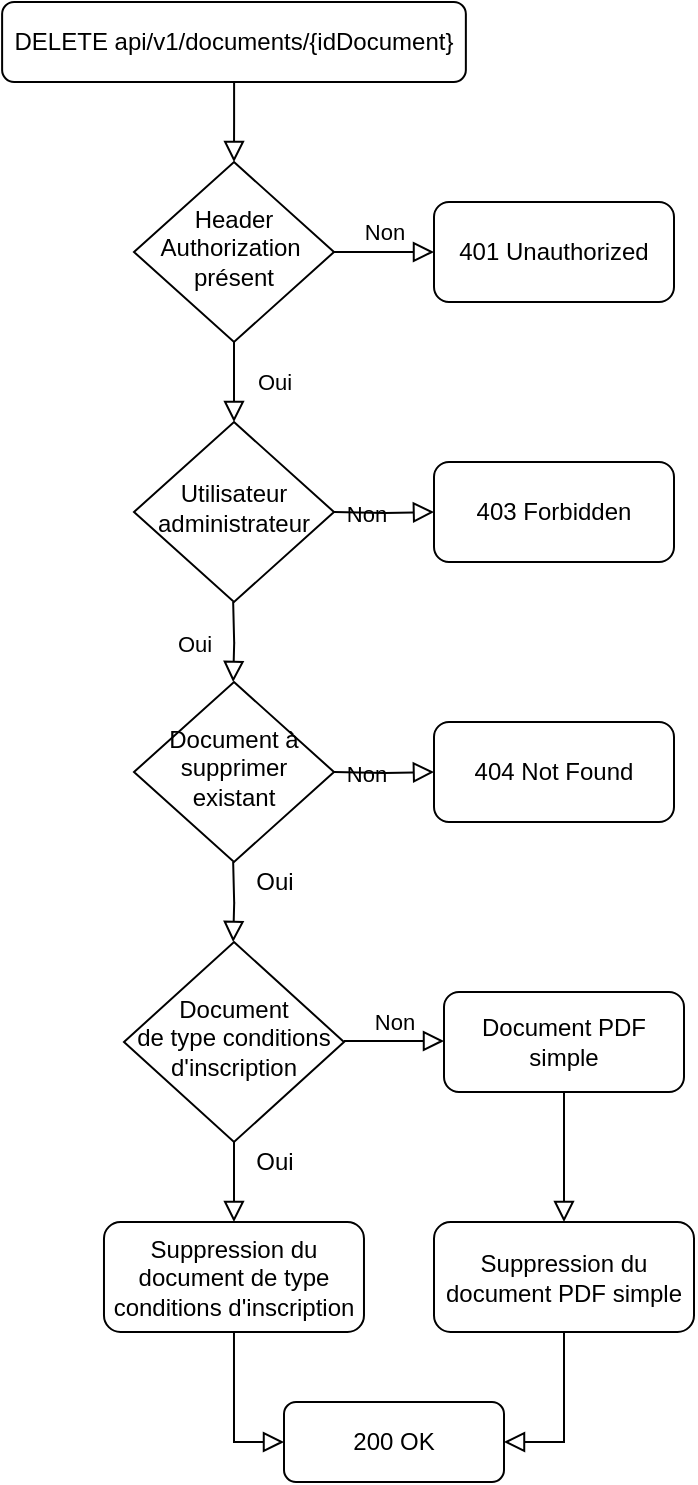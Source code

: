 <mxfile version="14.6.9" type="device"><diagram id="C5RBs43oDa-KdzZeNtuy" name="Page-1"><mxGraphModel dx="1182" dy="707" grid="1" gridSize="10" guides="1" tooltips="1" connect="1" arrows="1" fold="1" page="1" pageScale="1" pageWidth="827" pageHeight="1169" math="0" shadow="0"><root><mxCell id="WIyWlLk6GJQsqaUBKTNV-0"/><mxCell id="WIyWlLk6GJQsqaUBKTNV-1" parent="WIyWlLk6GJQsqaUBKTNV-0"/><mxCell id="a6PVWOtKJfk86Tn7hLOz-6" value="" style="rounded=0;html=1;jettySize=auto;orthogonalLoop=1;fontSize=11;endArrow=block;endFill=0;endSize=8;strokeWidth=1;shadow=0;labelBackgroundColor=none;edgeStyle=orthogonalEdgeStyle;" parent="WIyWlLk6GJQsqaUBKTNV-1" source="a6PVWOtKJfk86Tn7hLOz-7" target="a6PVWOtKJfk86Tn7hLOz-10" edge="1"><mxGeometry relative="1" as="geometry"/></mxCell><mxCell id="a6PVWOtKJfk86Tn7hLOz-7" value="DELETE api/v1/documents/{idDocument}" style="rounded=1;whiteSpace=wrap;html=1;fontSize=12;glass=0;strokeWidth=1;shadow=0;" parent="WIyWlLk6GJQsqaUBKTNV-1" vertex="1"><mxGeometry x="104.06" y="40" width="231.87" height="40" as="geometry"/></mxCell><mxCell id="a6PVWOtKJfk86Tn7hLOz-8" value="Oui" style="rounded=0;html=1;jettySize=auto;orthogonalLoop=1;fontSize=11;endArrow=block;endFill=0;endSize=8;strokeWidth=1;shadow=0;labelBackgroundColor=none;edgeStyle=orthogonalEdgeStyle;" parent="WIyWlLk6GJQsqaUBKTNV-1" source="a6PVWOtKJfk86Tn7hLOz-10" target="a6PVWOtKJfk86Tn7hLOz-12" edge="1"><mxGeometry y="20" relative="1" as="geometry"><mxPoint as="offset"/></mxGeometry></mxCell><mxCell id="a6PVWOtKJfk86Tn7hLOz-9" value="Non" style="edgeStyle=orthogonalEdgeStyle;rounded=0;html=1;jettySize=auto;orthogonalLoop=1;fontSize=11;endArrow=block;endFill=0;endSize=8;strokeWidth=1;shadow=0;labelBackgroundColor=none;" parent="WIyWlLk6GJQsqaUBKTNV-1" source="a6PVWOtKJfk86Tn7hLOz-10" target="a6PVWOtKJfk86Tn7hLOz-11" edge="1"><mxGeometry y="10" relative="1" as="geometry"><mxPoint as="offset"/></mxGeometry></mxCell><mxCell id="a6PVWOtKJfk86Tn7hLOz-10" value="Header Authorization&amp;nbsp;&lt;br&gt;présent" style="rhombus;whiteSpace=wrap;html=1;shadow=0;fontFamily=Helvetica;fontSize=12;align=center;strokeWidth=1;spacing=6;spacingTop=-4;" parent="WIyWlLk6GJQsqaUBKTNV-1" vertex="1"><mxGeometry x="170" y="120" width="100" height="90" as="geometry"/></mxCell><mxCell id="a6PVWOtKJfk86Tn7hLOz-11" value="401 Unauthorized" style="rounded=1;whiteSpace=wrap;html=1;fontSize=12;glass=0;strokeWidth=1;shadow=0;" parent="WIyWlLk6GJQsqaUBKTNV-1" vertex="1"><mxGeometry x="320" y="140" width="120" height="50" as="geometry"/></mxCell><mxCell id="a6PVWOtKJfk86Tn7hLOz-12" value="Utilisateur administrateur" style="rhombus;whiteSpace=wrap;html=1;shadow=0;fontFamily=Helvetica;fontSize=12;align=center;strokeWidth=1;spacing=6;spacingTop=-4;" parent="WIyWlLk6GJQsqaUBKTNV-1" vertex="1"><mxGeometry x="170" y="250" width="100" height="90" as="geometry"/></mxCell><mxCell id="a6PVWOtKJfk86Tn7hLOz-13" value="Oui" style="rounded=0;html=1;jettySize=auto;orthogonalLoop=1;fontSize=11;endArrow=block;endFill=0;endSize=8;strokeWidth=1;shadow=0;labelBackgroundColor=none;edgeStyle=orthogonalEdgeStyle;" parent="WIyWlLk6GJQsqaUBKTNV-1" edge="1"><mxGeometry y="20" relative="1" as="geometry"><mxPoint as="offset"/><mxPoint x="219.58" y="340" as="sourcePoint"/><mxPoint x="219.58" y="380" as="targetPoint"/></mxGeometry></mxCell><mxCell id="a6PVWOtKJfk86Tn7hLOz-14" value="200 OK" style="rounded=1;whiteSpace=wrap;html=1;fontSize=12;glass=0;strokeWidth=1;shadow=0;" parent="WIyWlLk6GJQsqaUBKTNV-1" vertex="1"><mxGeometry x="245" y="740" width="110" height="40" as="geometry"/></mxCell><mxCell id="a6PVWOtKJfk86Tn7hLOz-15" value="Non" style="edgeStyle=orthogonalEdgeStyle;rounded=0;html=1;jettySize=auto;orthogonalLoop=1;fontSize=11;endArrow=block;endFill=0;endSize=8;strokeWidth=1;shadow=0;labelBackgroundColor=none;" parent="WIyWlLk6GJQsqaUBKTNV-1" target="a6PVWOtKJfk86Tn7hLOz-16" edge="1"><mxGeometry y="10" relative="1" as="geometry"><mxPoint as="offset"/><mxPoint x="270" y="295" as="sourcePoint"/></mxGeometry></mxCell><mxCell id="a6PVWOtKJfk86Tn7hLOz-16" value="403 Forbidden" style="rounded=1;whiteSpace=wrap;html=1;fontSize=12;glass=0;strokeWidth=1;shadow=0;" parent="WIyWlLk6GJQsqaUBKTNV-1" vertex="1"><mxGeometry x="320" y="270" width="120" height="50" as="geometry"/></mxCell><mxCell id="a6PVWOtKJfk86Tn7hLOz-17" value="Document à supprimer&lt;br&gt;existant" style="rhombus;whiteSpace=wrap;html=1;shadow=0;fontFamily=Helvetica;fontSize=12;align=center;strokeWidth=1;spacing=6;spacingTop=-4;" parent="WIyWlLk6GJQsqaUBKTNV-1" vertex="1"><mxGeometry x="170" y="380" width="100" height="90" as="geometry"/></mxCell><mxCell id="a6PVWOtKJfk86Tn7hLOz-19" value="Non" style="edgeStyle=orthogonalEdgeStyle;rounded=0;html=1;jettySize=auto;orthogonalLoop=1;fontSize=11;endArrow=block;endFill=0;endSize=8;strokeWidth=1;shadow=0;labelBackgroundColor=none;" parent="WIyWlLk6GJQsqaUBKTNV-1" target="a6PVWOtKJfk86Tn7hLOz-20" edge="1"><mxGeometry y="10" relative="1" as="geometry"><mxPoint as="offset"/><mxPoint x="270" y="425" as="sourcePoint"/></mxGeometry></mxCell><mxCell id="a6PVWOtKJfk86Tn7hLOz-20" value="404 Not Found" style="rounded=1;whiteSpace=wrap;html=1;fontSize=12;glass=0;strokeWidth=1;shadow=0;" parent="WIyWlLk6GJQsqaUBKTNV-1" vertex="1"><mxGeometry x="320" y="400" width="120" height="50" as="geometry"/></mxCell><mxCell id="uMyBM4r7Eu4cAZFa9UyC-1" value="" style="rounded=0;html=1;jettySize=auto;orthogonalLoop=1;fontSize=11;endArrow=block;endFill=0;endSize=8;strokeWidth=1;shadow=0;labelBackgroundColor=none;edgeStyle=orthogonalEdgeStyle;" parent="WIyWlLk6GJQsqaUBKTNV-1" edge="1"><mxGeometry x="1" y="130" relative="1" as="geometry"><mxPoint as="offset"/><mxPoint x="219.58" y="470" as="sourcePoint"/><mxPoint x="219.58" y="510" as="targetPoint"/></mxGeometry></mxCell><mxCell id="QAXIYr_nLHNutFla5VG_-0" value="Oui" style="text;html=1;align=center;verticalAlign=middle;resizable=0;points=[];autosize=1;strokeColor=none;" parent="WIyWlLk6GJQsqaUBKTNV-1" vertex="1"><mxGeometry x="225" y="470" width="30" height="20" as="geometry"/></mxCell><mxCell id="1c37zmLvC-8fQRqTfaLu-0" value="Document &lt;br&gt;de type conditions d'inscription" style="rhombus;whiteSpace=wrap;html=1;shadow=0;fontFamily=Helvetica;fontSize=12;align=center;strokeWidth=1;spacing=6;spacingTop=-4;" vertex="1" parent="WIyWlLk6GJQsqaUBKTNV-1"><mxGeometry x="165" y="510" width="110" height="100" as="geometry"/></mxCell><mxCell id="1c37zmLvC-8fQRqTfaLu-1" value="Suppression du document de type conditions d'inscription" style="rounded=1;whiteSpace=wrap;html=1;fontSize=12;glass=0;strokeWidth=1;shadow=0;" vertex="1" parent="WIyWlLk6GJQsqaUBKTNV-1"><mxGeometry x="154.99" y="650" width="130" height="55" as="geometry"/></mxCell><mxCell id="1c37zmLvC-8fQRqTfaLu-3" value="" style="rounded=0;html=1;jettySize=auto;orthogonalLoop=1;fontSize=11;endArrow=block;endFill=0;endSize=8;strokeWidth=1;shadow=0;labelBackgroundColor=none;edgeStyle=orthogonalEdgeStyle;exitX=0.5;exitY=1;exitDx=0;exitDy=0;entryX=0.5;entryY=0;entryDx=0;entryDy=0;" edge="1" parent="WIyWlLk6GJQsqaUBKTNV-1" source="1c37zmLvC-8fQRqTfaLu-0" target="1c37zmLvC-8fQRqTfaLu-1"><mxGeometry x="1" y="130" relative="1" as="geometry"><mxPoint as="offset"/><mxPoint x="320.0" y="580" as="sourcePoint"/><mxPoint x="320.0" y="620" as="targetPoint"/></mxGeometry></mxCell><mxCell id="1c37zmLvC-8fQRqTfaLu-4" value="Non" style="edgeStyle=orthogonalEdgeStyle;rounded=0;html=1;jettySize=auto;orthogonalLoop=1;fontSize=11;endArrow=block;endFill=0;endSize=8;strokeWidth=1;shadow=0;labelBackgroundColor=none;" edge="1" parent="WIyWlLk6GJQsqaUBKTNV-1"><mxGeometry y="10" relative="1" as="geometry"><mxPoint as="offset"/><mxPoint x="275" y="559.5" as="sourcePoint"/><mxPoint x="325" y="559.5" as="targetPoint"/></mxGeometry></mxCell><mxCell id="1c37zmLvC-8fQRqTfaLu-6" value="Oui" style="text;html=1;align=center;verticalAlign=middle;resizable=0;points=[];autosize=1;strokeColor=none;" vertex="1" parent="WIyWlLk6GJQsqaUBKTNV-1"><mxGeometry x="225" y="610" width="30" height="20" as="geometry"/></mxCell><mxCell id="1c37zmLvC-8fQRqTfaLu-8" value="" style="rounded=0;html=1;jettySize=auto;orthogonalLoop=1;fontSize=11;endArrow=block;endFill=0;endSize=8;strokeWidth=1;shadow=0;labelBackgroundColor=none;edgeStyle=orthogonalEdgeStyle;entryX=0.5;entryY=0;entryDx=0;entryDy=0;exitX=0.5;exitY=1;exitDx=0;exitDy=0;" edge="1" parent="WIyWlLk6GJQsqaUBKTNV-1" source="1c37zmLvC-8fQRqTfaLu-13" target="1c37zmLvC-8fQRqTfaLu-10"><mxGeometry x="1" y="130" relative="1" as="geometry"><mxPoint as="offset"/><mxPoint x="385" y="620" as="sourcePoint"/><mxPoint x="380" y="630" as="targetPoint"/><Array as="points"/></mxGeometry></mxCell><mxCell id="1c37zmLvC-8fQRqTfaLu-10" value="Suppression du document PDF simple" style="rounded=1;whiteSpace=wrap;html=1;fontSize=12;glass=0;strokeWidth=1;shadow=0;" vertex="1" parent="WIyWlLk6GJQsqaUBKTNV-1"><mxGeometry x="320" y="650" width="130" height="55" as="geometry"/></mxCell><mxCell id="1c37zmLvC-8fQRqTfaLu-11" value="" style="rounded=0;html=1;jettySize=auto;orthogonalLoop=1;fontSize=11;endArrow=block;endFill=0;endSize=8;strokeWidth=1;shadow=0;labelBackgroundColor=none;edgeStyle=orthogonalEdgeStyle;exitX=0.5;exitY=1;exitDx=0;exitDy=0;entryX=1;entryY=0.5;entryDx=0;entryDy=0;" edge="1" parent="WIyWlLk6GJQsqaUBKTNV-1" source="1c37zmLvC-8fQRqTfaLu-10" target="a6PVWOtKJfk86Tn7hLOz-14"><mxGeometry x="1" y="130" relative="1" as="geometry"><mxPoint as="offset"/><mxPoint x="379.58" y="705" as="sourcePoint"/><mxPoint x="379.58" y="745" as="targetPoint"/><Array as="points"><mxPoint x="385" y="760"/></Array></mxGeometry></mxCell><mxCell id="1c37zmLvC-8fQRqTfaLu-12" value="" style="rounded=0;html=1;jettySize=auto;orthogonalLoop=1;fontSize=11;endArrow=block;endFill=0;endSize=8;strokeWidth=1;shadow=0;labelBackgroundColor=none;edgeStyle=orthogonalEdgeStyle;exitX=0.5;exitY=1;exitDx=0;exitDy=0;entryX=0;entryY=0.5;entryDx=0;entryDy=0;" edge="1" parent="WIyWlLk6GJQsqaUBKTNV-1" source="1c37zmLvC-8fQRqTfaLu-1" target="a6PVWOtKJfk86Tn7hLOz-14"><mxGeometry x="1" y="130" relative="1" as="geometry"><mxPoint as="offset"/><mxPoint x="184.57" y="732.5" as="sourcePoint"/><mxPoint x="154.99" y="787.5" as="targetPoint"/><Array as="points"><mxPoint x="220" y="760"/></Array></mxGeometry></mxCell><mxCell id="1c37zmLvC-8fQRqTfaLu-13" value="Document PDF simple" style="rounded=1;whiteSpace=wrap;html=1;fontSize=12;glass=0;strokeWidth=1;shadow=0;" vertex="1" parent="WIyWlLk6GJQsqaUBKTNV-1"><mxGeometry x="325" y="535" width="120" height="50" as="geometry"/></mxCell></root></mxGraphModel></diagram></mxfile>